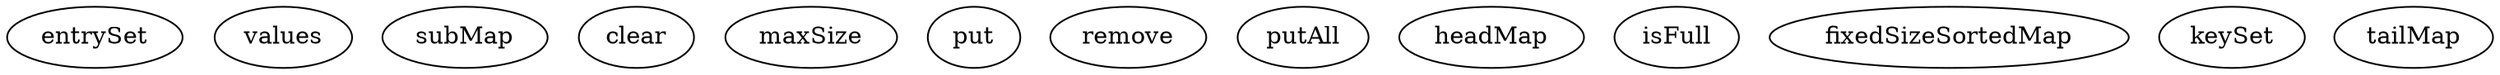 digraph G {
entrySet;
values;
subMap;
clear;
maxSize;
put;
remove;
putAll;
headMap;
isFull;
fixedSizeSortedMap;
keySet;
tailMap;
}
